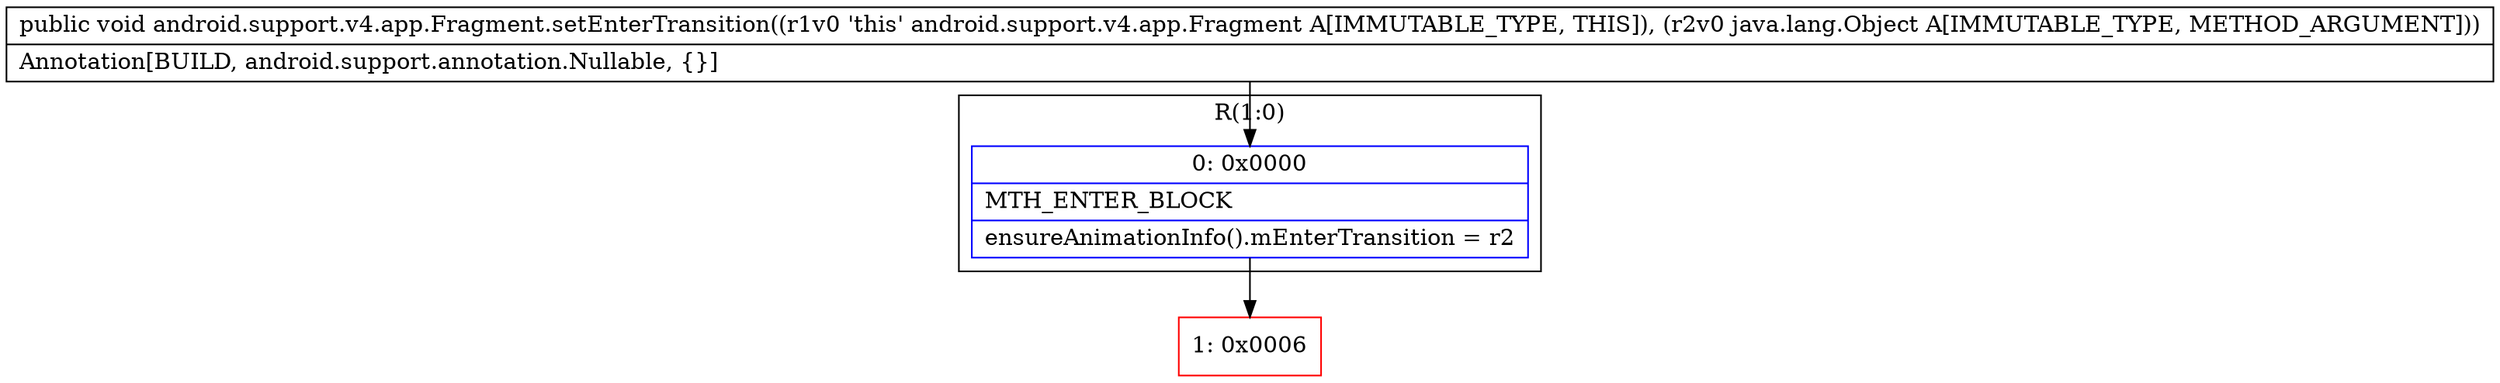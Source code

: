 digraph "CFG forandroid.support.v4.app.Fragment.setEnterTransition(Ljava\/lang\/Object;)V" {
subgraph cluster_Region_1605169881 {
label = "R(1:0)";
node [shape=record,color=blue];
Node_0 [shape=record,label="{0\:\ 0x0000|MTH_ENTER_BLOCK\l|ensureAnimationInfo().mEnterTransition = r2\l}"];
}
Node_1 [shape=record,color=red,label="{1\:\ 0x0006}"];
MethodNode[shape=record,label="{public void android.support.v4.app.Fragment.setEnterTransition((r1v0 'this' android.support.v4.app.Fragment A[IMMUTABLE_TYPE, THIS]), (r2v0 java.lang.Object A[IMMUTABLE_TYPE, METHOD_ARGUMENT]))  | Annotation[BUILD, android.support.annotation.Nullable, \{\}]\l}"];
MethodNode -> Node_0;
Node_0 -> Node_1;
}


